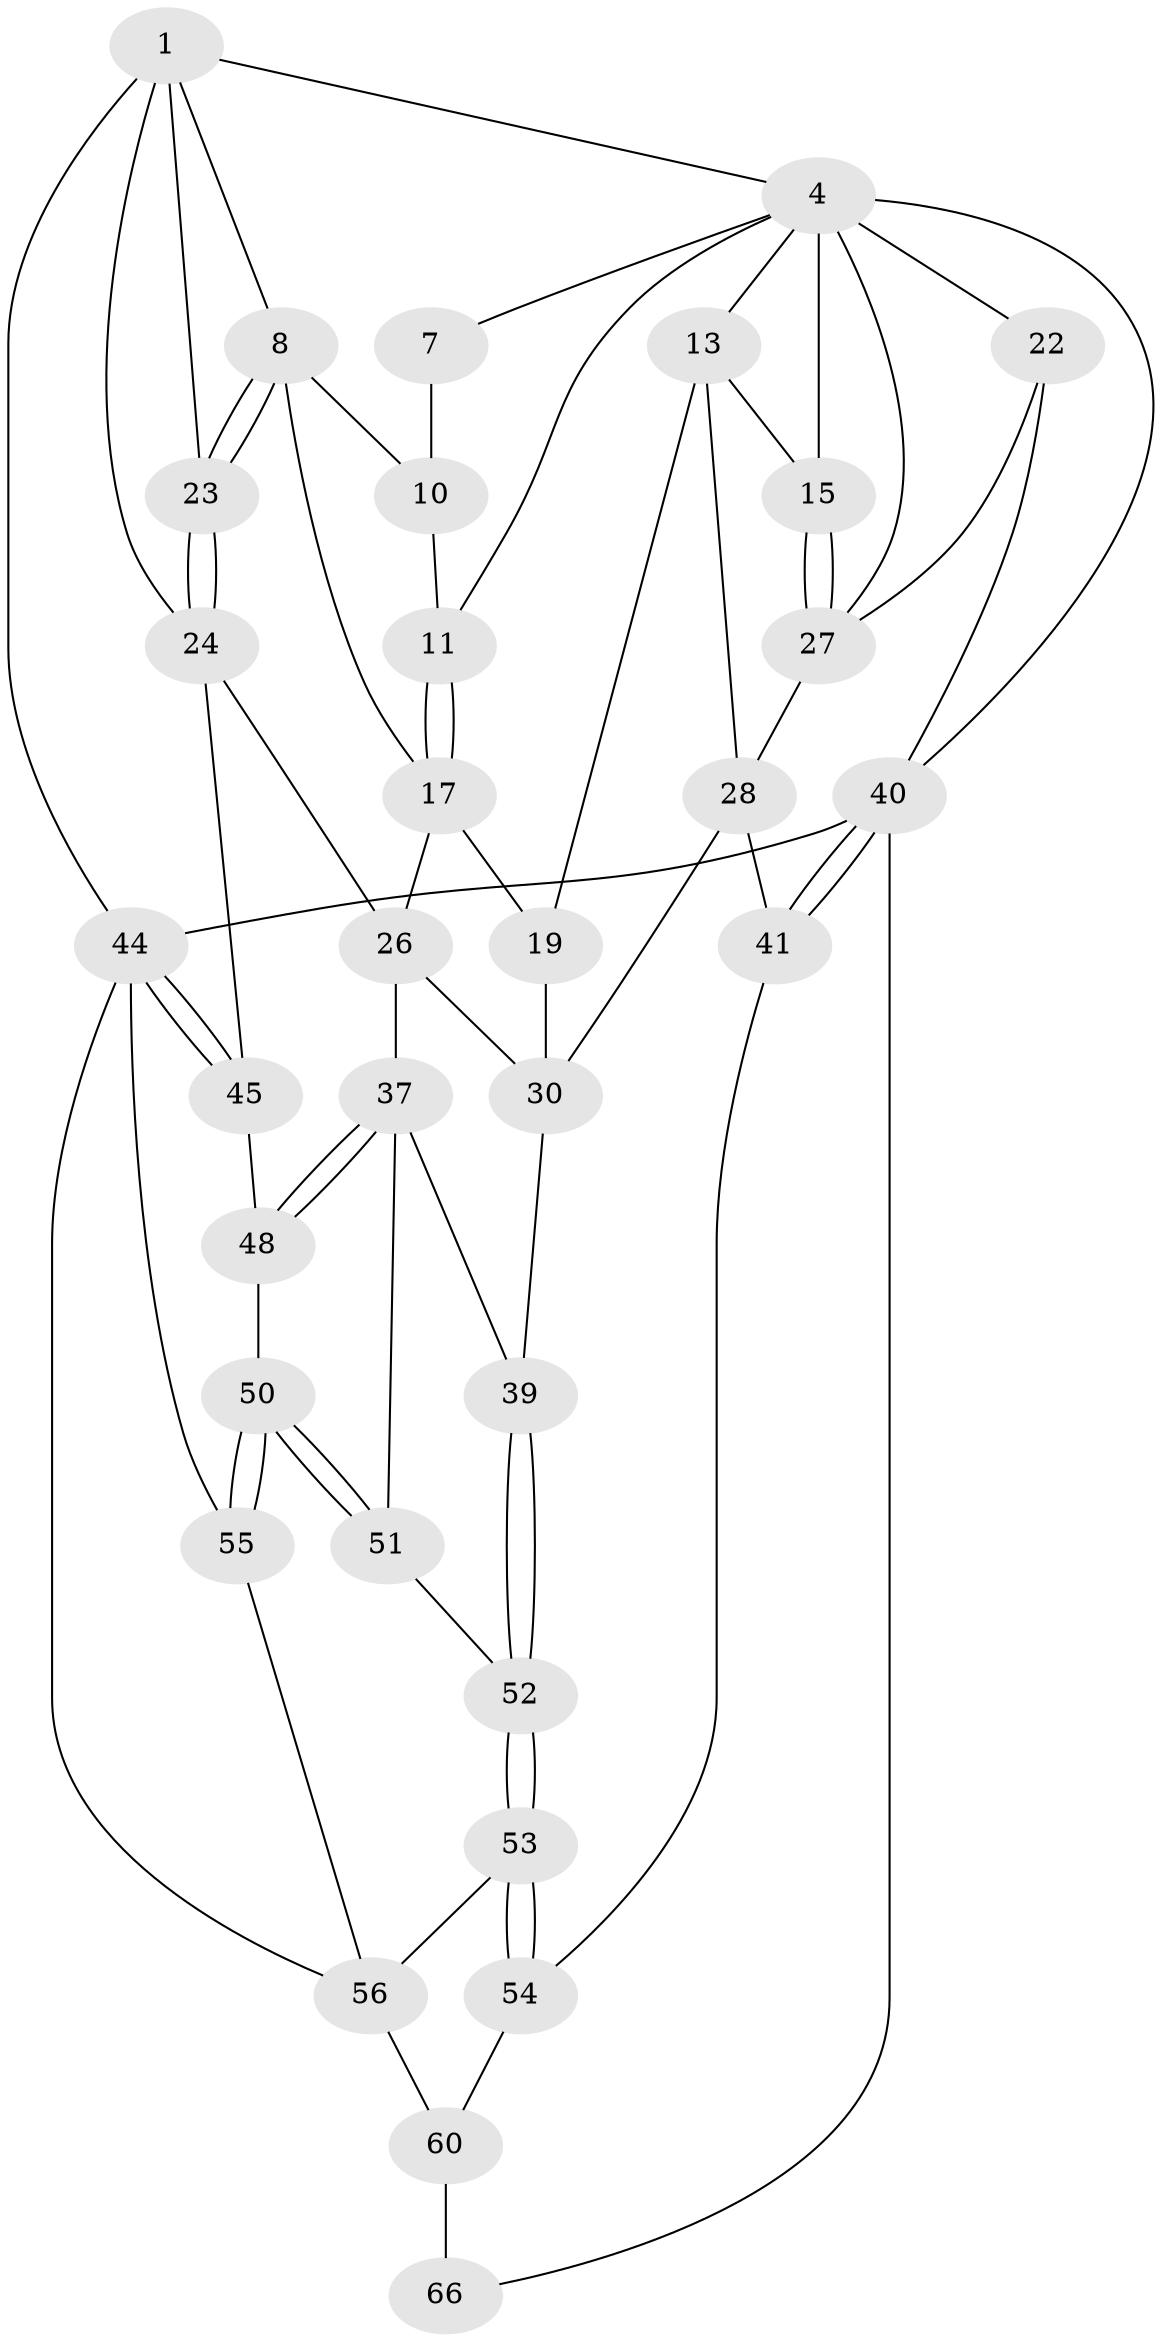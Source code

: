 // original degree distribution, {3: 0.029850746268656716, 5: 0.5373134328358209, 4: 0.23880597014925373, 6: 0.19402985074626866}
// Generated by graph-tools (version 1.1) at 2025/17/03/09/25 04:17:09]
// undirected, 33 vertices, 71 edges
graph export_dot {
graph [start="1"]
  node [color=gray90,style=filled];
  1 [pos="+0.7547255614759768+0",super="+2"];
  4 [pos="+0+0",super="+5"];
  7 [pos="+0.5244883500962889+0"];
  8 [pos="+0.5842954114741482+0.06219658697885432",super="+9"];
  10 [pos="+0.5265213249776021+0.02389139807722335"];
  11 [pos="+0.4256819391132097+0"];
  13 [pos="+0.365835249271274+0.1280497923053447",super="+14"];
  15 [pos="+0.29640980916708043+0.08921276529029393"];
  17 [pos="+0.47229645685477245+0.10895510728612137",super="+18"];
  19 [pos="+0.4504697044817107+0.13670439802434747",super="+20"];
  22 [pos="+0+0",super="+35"];
  23 [pos="+0.6800312196048173+0.18383172871693654"];
  24 [pos="+0.6804184414520282+0.21064630561140116",super="+36+25"];
  26 [pos="+0.6532876490023589+0.26512524153335437",super="+33"];
  27 [pos="+0.20091259620657737+0.170785790363062",super="+29"];
  28 [pos="+0.24811696170101397+0.3237151419225478",super="+32"];
  30 [pos="+0.39235415797521667+0.2743991449384244",super="+31+34"];
  37 [pos="+0.626230280800262+0.3282071982820777",super="+38"];
  39 [pos="+0.41240491353774883+0.4352907297873237"];
  40 [pos="+0+0.6035351540176982",super="+67"];
  41 [pos="+0+0.6065825558788294"];
  44 [pos="+1+1",super="+57"];
  45 [pos="+1+0.8571295306937007",super="+46"];
  48 [pos="+0.7166552243214146+0.518947498215141",super="+49"];
  50 [pos="+0.5991711752924151+0.5928052220711665"];
  51 [pos="+0.5525690673280885+0.5274148078448148"];
  52 [pos="+0.41617318902407496+0.46880873609365475"];
  53 [pos="+0.3910087067361518+0.5636606751652571"];
  54 [pos="+0.005639073814670333+0.6401697841292463"];
  55 [pos="+0.5557229105080469+0.6626857435754421"];
  56 [pos="+0.45300601331962426+0.6540151679904813",super="+59"];
  60 [pos="+0.37478390631318653+0.7493807304473821",super="+61+64"];
  66 [pos="+0.22133445815600158+1"];
  1 -- 8;
  1 -- 4;
  1 -- 23;
  1 -- 44;
  1 -- 24;
  4 -- 22 [weight=2];
  4 -- 40;
  4 -- 7;
  4 -- 27;
  4 -- 11;
  4 -- 13;
  4 -- 15;
  7 -- 10;
  8 -- 23;
  8 -- 23;
  8 -- 17;
  8 -- 10;
  10 -- 11;
  11 -- 17;
  11 -- 17;
  13 -- 28;
  13 -- 15;
  13 -- 19;
  15 -- 27;
  15 -- 27;
  17 -- 26;
  17 -- 19;
  19 -- 30 [weight=2];
  22 -- 40;
  22 -- 27;
  23 -- 24;
  23 -- 24;
  24 -- 26;
  24 -- 45 [weight=2];
  26 -- 37;
  26 -- 30;
  27 -- 28;
  28 -- 41;
  28 -- 30;
  30 -- 39;
  37 -- 48;
  37 -- 48;
  37 -- 51;
  37 -- 39;
  39 -- 52;
  39 -- 52;
  40 -- 41;
  40 -- 41;
  40 -- 66;
  40 -- 44 [weight=2];
  41 -- 54;
  44 -- 45;
  44 -- 45;
  44 -- 55;
  44 -- 56;
  45 -- 48 [weight=2];
  48 -- 50;
  50 -- 51;
  50 -- 51;
  50 -- 55;
  50 -- 55;
  51 -- 52;
  52 -- 53;
  52 -- 53;
  53 -- 54;
  53 -- 54;
  53 -- 56;
  54 -- 60;
  55 -- 56;
  56 -- 60 [weight=2];
  60 -- 66 [weight=2];
}
